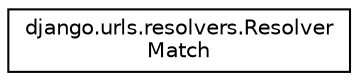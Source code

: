 digraph "Graphical Class Hierarchy"
{
 // LATEX_PDF_SIZE
  edge [fontname="Helvetica",fontsize="10",labelfontname="Helvetica",labelfontsize="10"];
  node [fontname="Helvetica",fontsize="10",shape=record];
  rankdir="LR";
  Node0 [label="django.urls.resolvers.Resolver\lMatch",height=0.2,width=0.4,color="black", fillcolor="white", style="filled",URL="$d9/d03/classdjango_1_1urls_1_1resolvers_1_1_resolver_match.html",tooltip=" "];
}
